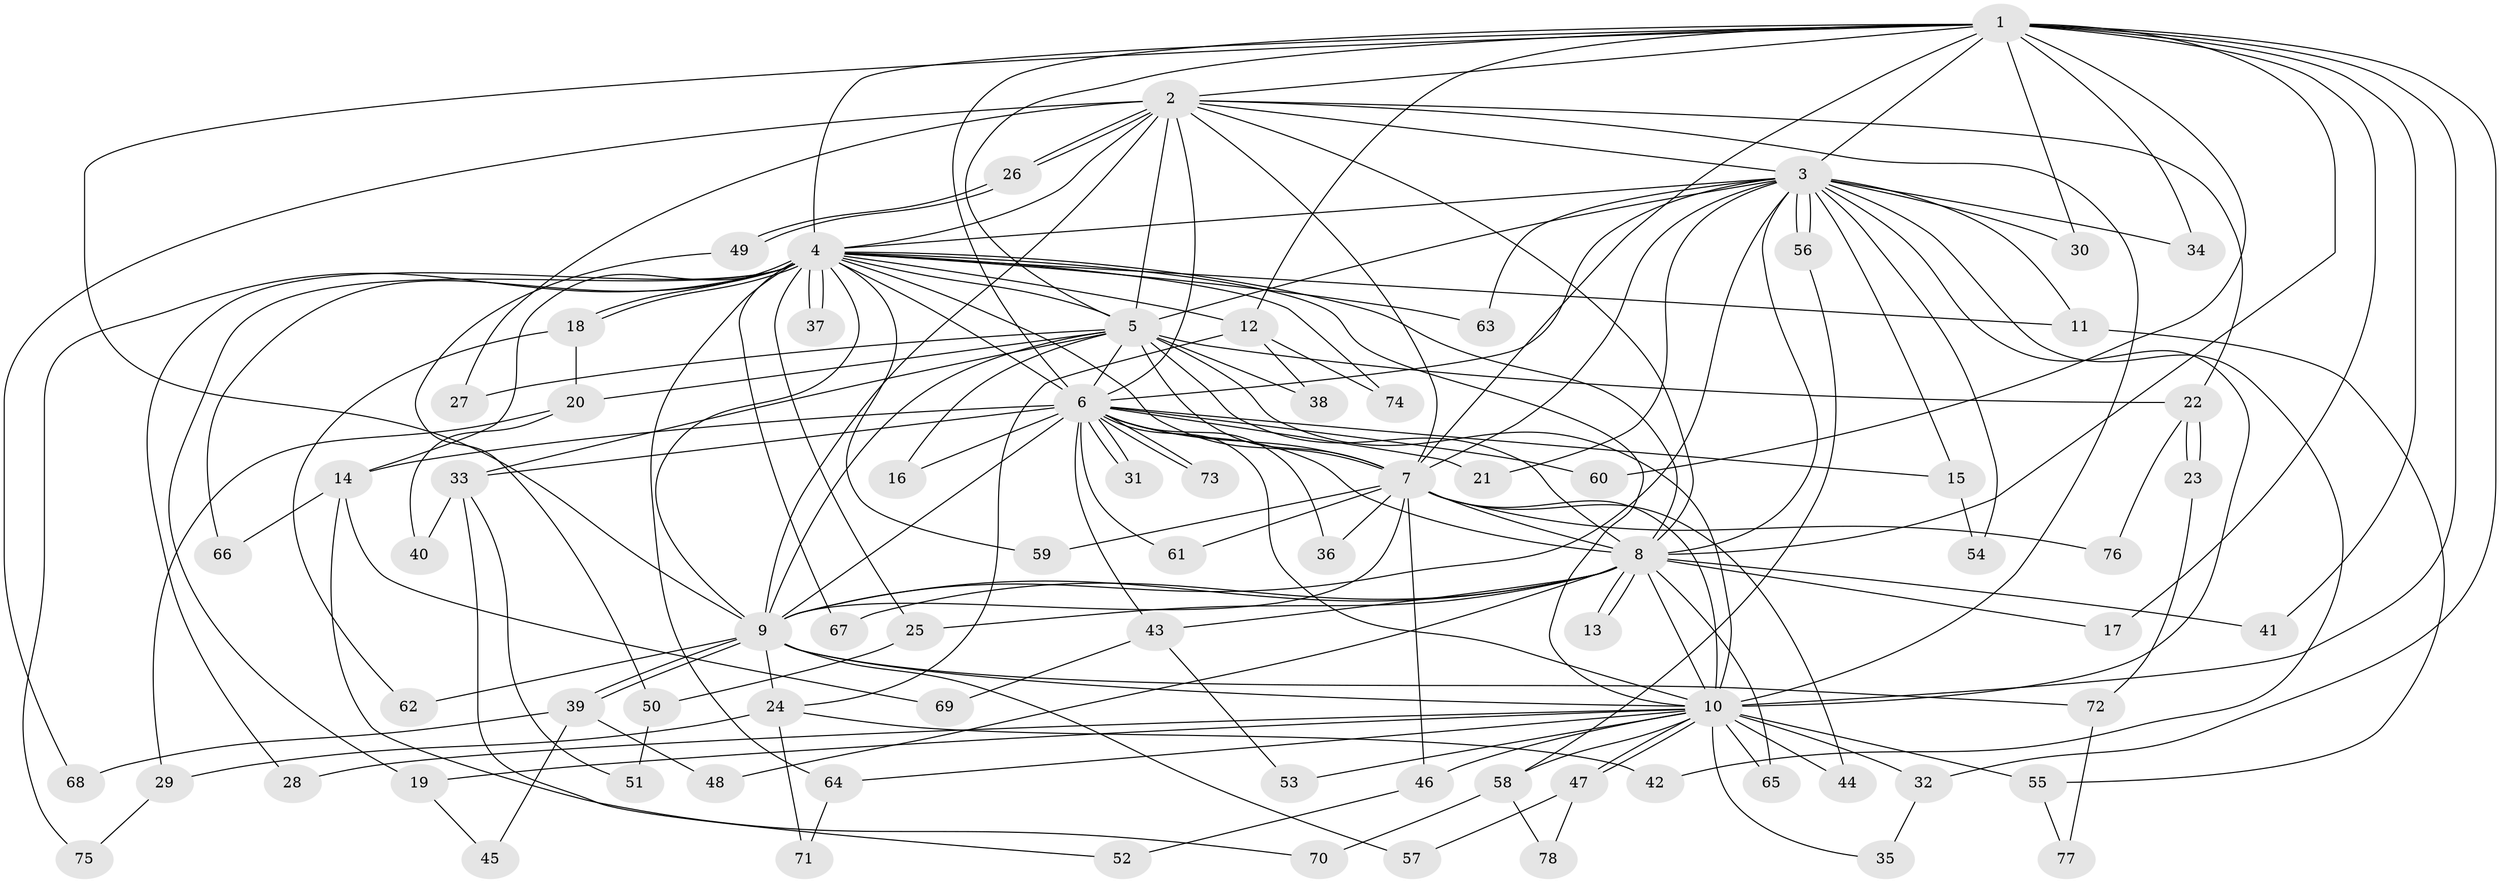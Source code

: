 // coarse degree distribution, {10: 0.08333333333333333, 13: 0.08333333333333333, 3: 0.16666666666666666, 5: 0.16666666666666666, 2: 0.125, 4: 0.125, 11: 0.041666666666666664, 1: 0.16666666666666666, 9: 0.041666666666666664}
// Generated by graph-tools (version 1.1) at 2025/36/03/04/25 23:36:17]
// undirected, 78 vertices, 181 edges
graph export_dot {
  node [color=gray90,style=filled];
  1;
  2;
  3;
  4;
  5;
  6;
  7;
  8;
  9;
  10;
  11;
  12;
  13;
  14;
  15;
  16;
  17;
  18;
  19;
  20;
  21;
  22;
  23;
  24;
  25;
  26;
  27;
  28;
  29;
  30;
  31;
  32;
  33;
  34;
  35;
  36;
  37;
  38;
  39;
  40;
  41;
  42;
  43;
  44;
  45;
  46;
  47;
  48;
  49;
  50;
  51;
  52;
  53;
  54;
  55;
  56;
  57;
  58;
  59;
  60;
  61;
  62;
  63;
  64;
  65;
  66;
  67;
  68;
  69;
  70;
  71;
  72;
  73;
  74;
  75;
  76;
  77;
  78;
  1 -- 2;
  1 -- 3;
  1 -- 4;
  1 -- 5;
  1 -- 6;
  1 -- 7;
  1 -- 8;
  1 -- 9;
  1 -- 10;
  1 -- 12;
  1 -- 17;
  1 -- 30;
  1 -- 32;
  1 -- 34;
  1 -- 41;
  1 -- 60;
  2 -- 3;
  2 -- 4;
  2 -- 5;
  2 -- 6;
  2 -- 7;
  2 -- 8;
  2 -- 9;
  2 -- 10;
  2 -- 22;
  2 -- 26;
  2 -- 26;
  2 -- 27;
  2 -- 68;
  3 -- 4;
  3 -- 5;
  3 -- 6;
  3 -- 7;
  3 -- 8;
  3 -- 9;
  3 -- 10;
  3 -- 11;
  3 -- 15;
  3 -- 21;
  3 -- 30;
  3 -- 34;
  3 -- 42;
  3 -- 54;
  3 -- 56;
  3 -- 56;
  3 -- 63;
  4 -- 5;
  4 -- 6;
  4 -- 7;
  4 -- 8;
  4 -- 9;
  4 -- 10;
  4 -- 11;
  4 -- 12;
  4 -- 14;
  4 -- 18;
  4 -- 18;
  4 -- 19;
  4 -- 25;
  4 -- 28;
  4 -- 37;
  4 -- 37;
  4 -- 59;
  4 -- 63;
  4 -- 64;
  4 -- 66;
  4 -- 67;
  4 -- 74;
  4 -- 75;
  5 -- 6;
  5 -- 7;
  5 -- 8;
  5 -- 9;
  5 -- 10;
  5 -- 16;
  5 -- 20;
  5 -- 22;
  5 -- 27;
  5 -- 33;
  5 -- 38;
  6 -- 7;
  6 -- 8;
  6 -- 9;
  6 -- 10;
  6 -- 14;
  6 -- 15;
  6 -- 16;
  6 -- 21;
  6 -- 31;
  6 -- 31;
  6 -- 33;
  6 -- 36;
  6 -- 43;
  6 -- 60;
  6 -- 61;
  6 -- 73;
  6 -- 73;
  7 -- 8;
  7 -- 9;
  7 -- 10;
  7 -- 36;
  7 -- 44;
  7 -- 46;
  7 -- 59;
  7 -- 61;
  7 -- 76;
  8 -- 9;
  8 -- 10;
  8 -- 13;
  8 -- 13;
  8 -- 17;
  8 -- 25;
  8 -- 41;
  8 -- 43;
  8 -- 48;
  8 -- 65;
  8 -- 67;
  9 -- 10;
  9 -- 24;
  9 -- 39;
  9 -- 39;
  9 -- 57;
  9 -- 62;
  9 -- 72;
  10 -- 19;
  10 -- 28;
  10 -- 32;
  10 -- 35;
  10 -- 44;
  10 -- 46;
  10 -- 47;
  10 -- 47;
  10 -- 53;
  10 -- 55;
  10 -- 58;
  10 -- 64;
  10 -- 65;
  11 -- 55;
  12 -- 24;
  12 -- 38;
  12 -- 74;
  14 -- 66;
  14 -- 69;
  14 -- 70;
  15 -- 54;
  18 -- 20;
  18 -- 62;
  19 -- 45;
  20 -- 29;
  20 -- 40;
  22 -- 23;
  22 -- 23;
  22 -- 76;
  23 -- 72;
  24 -- 29;
  24 -- 42;
  24 -- 71;
  25 -- 50;
  26 -- 49;
  26 -- 49;
  29 -- 75;
  32 -- 35;
  33 -- 40;
  33 -- 51;
  33 -- 52;
  39 -- 45;
  39 -- 48;
  39 -- 68;
  43 -- 53;
  43 -- 69;
  46 -- 52;
  47 -- 57;
  47 -- 78;
  49 -- 50;
  50 -- 51;
  55 -- 77;
  56 -- 58;
  58 -- 70;
  58 -- 78;
  64 -- 71;
  72 -- 77;
}
